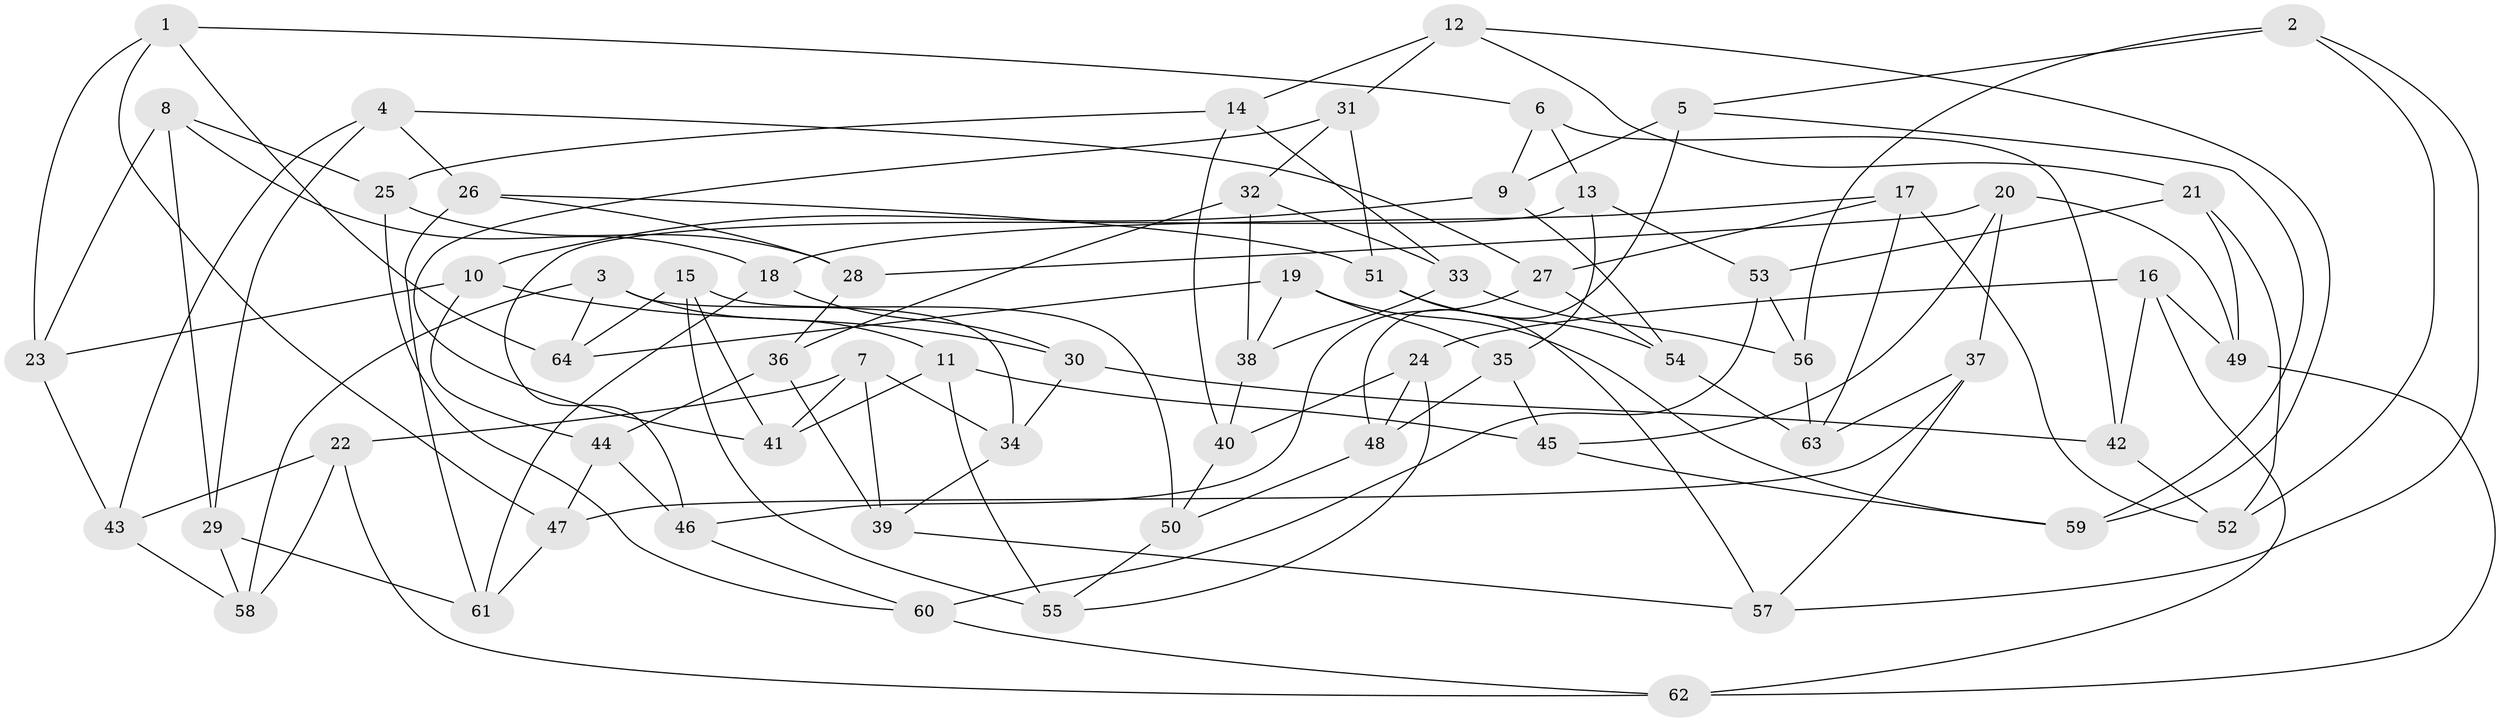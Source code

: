 // Generated by graph-tools (version 1.1) at 2025/38/03/09/25 02:38:03]
// undirected, 64 vertices, 128 edges
graph export_dot {
graph [start="1"]
  node [color=gray90,style=filled];
  1;
  2;
  3;
  4;
  5;
  6;
  7;
  8;
  9;
  10;
  11;
  12;
  13;
  14;
  15;
  16;
  17;
  18;
  19;
  20;
  21;
  22;
  23;
  24;
  25;
  26;
  27;
  28;
  29;
  30;
  31;
  32;
  33;
  34;
  35;
  36;
  37;
  38;
  39;
  40;
  41;
  42;
  43;
  44;
  45;
  46;
  47;
  48;
  49;
  50;
  51;
  52;
  53;
  54;
  55;
  56;
  57;
  58;
  59;
  60;
  61;
  62;
  63;
  64;
  1 -- 64;
  1 -- 23;
  1 -- 47;
  1 -- 6;
  2 -- 56;
  2 -- 52;
  2 -- 57;
  2 -- 5;
  3 -- 58;
  3 -- 64;
  3 -- 34;
  3 -- 11;
  4 -- 29;
  4 -- 43;
  4 -- 26;
  4 -- 27;
  5 -- 59;
  5 -- 48;
  5 -- 9;
  6 -- 9;
  6 -- 13;
  6 -- 42;
  7 -- 39;
  7 -- 41;
  7 -- 34;
  7 -- 22;
  8 -- 25;
  8 -- 18;
  8 -- 23;
  8 -- 29;
  9 -- 10;
  9 -- 54;
  10 -- 23;
  10 -- 30;
  10 -- 44;
  11 -- 55;
  11 -- 41;
  11 -- 45;
  12 -- 59;
  12 -- 21;
  12 -- 31;
  12 -- 14;
  13 -- 53;
  13 -- 46;
  13 -- 35;
  14 -- 40;
  14 -- 33;
  14 -- 25;
  15 -- 55;
  15 -- 50;
  15 -- 41;
  15 -- 64;
  16 -- 24;
  16 -- 49;
  16 -- 42;
  16 -- 62;
  17 -- 27;
  17 -- 18;
  17 -- 52;
  17 -- 63;
  18 -- 30;
  18 -- 61;
  19 -- 35;
  19 -- 64;
  19 -- 59;
  19 -- 38;
  20 -- 28;
  20 -- 37;
  20 -- 49;
  20 -- 45;
  21 -- 49;
  21 -- 53;
  21 -- 52;
  22 -- 58;
  22 -- 43;
  22 -- 62;
  23 -- 43;
  24 -- 40;
  24 -- 55;
  24 -- 48;
  25 -- 28;
  25 -- 60;
  26 -- 28;
  26 -- 61;
  26 -- 51;
  27 -- 54;
  27 -- 46;
  28 -- 36;
  29 -- 58;
  29 -- 61;
  30 -- 42;
  30 -- 34;
  31 -- 51;
  31 -- 32;
  31 -- 41;
  32 -- 38;
  32 -- 36;
  32 -- 33;
  33 -- 38;
  33 -- 56;
  34 -- 39;
  35 -- 48;
  35 -- 45;
  36 -- 44;
  36 -- 39;
  37 -- 47;
  37 -- 57;
  37 -- 63;
  38 -- 40;
  39 -- 57;
  40 -- 50;
  42 -- 52;
  43 -- 58;
  44 -- 46;
  44 -- 47;
  45 -- 59;
  46 -- 60;
  47 -- 61;
  48 -- 50;
  49 -- 62;
  50 -- 55;
  51 -- 54;
  51 -- 57;
  53 -- 56;
  53 -- 60;
  54 -- 63;
  56 -- 63;
  60 -- 62;
}

